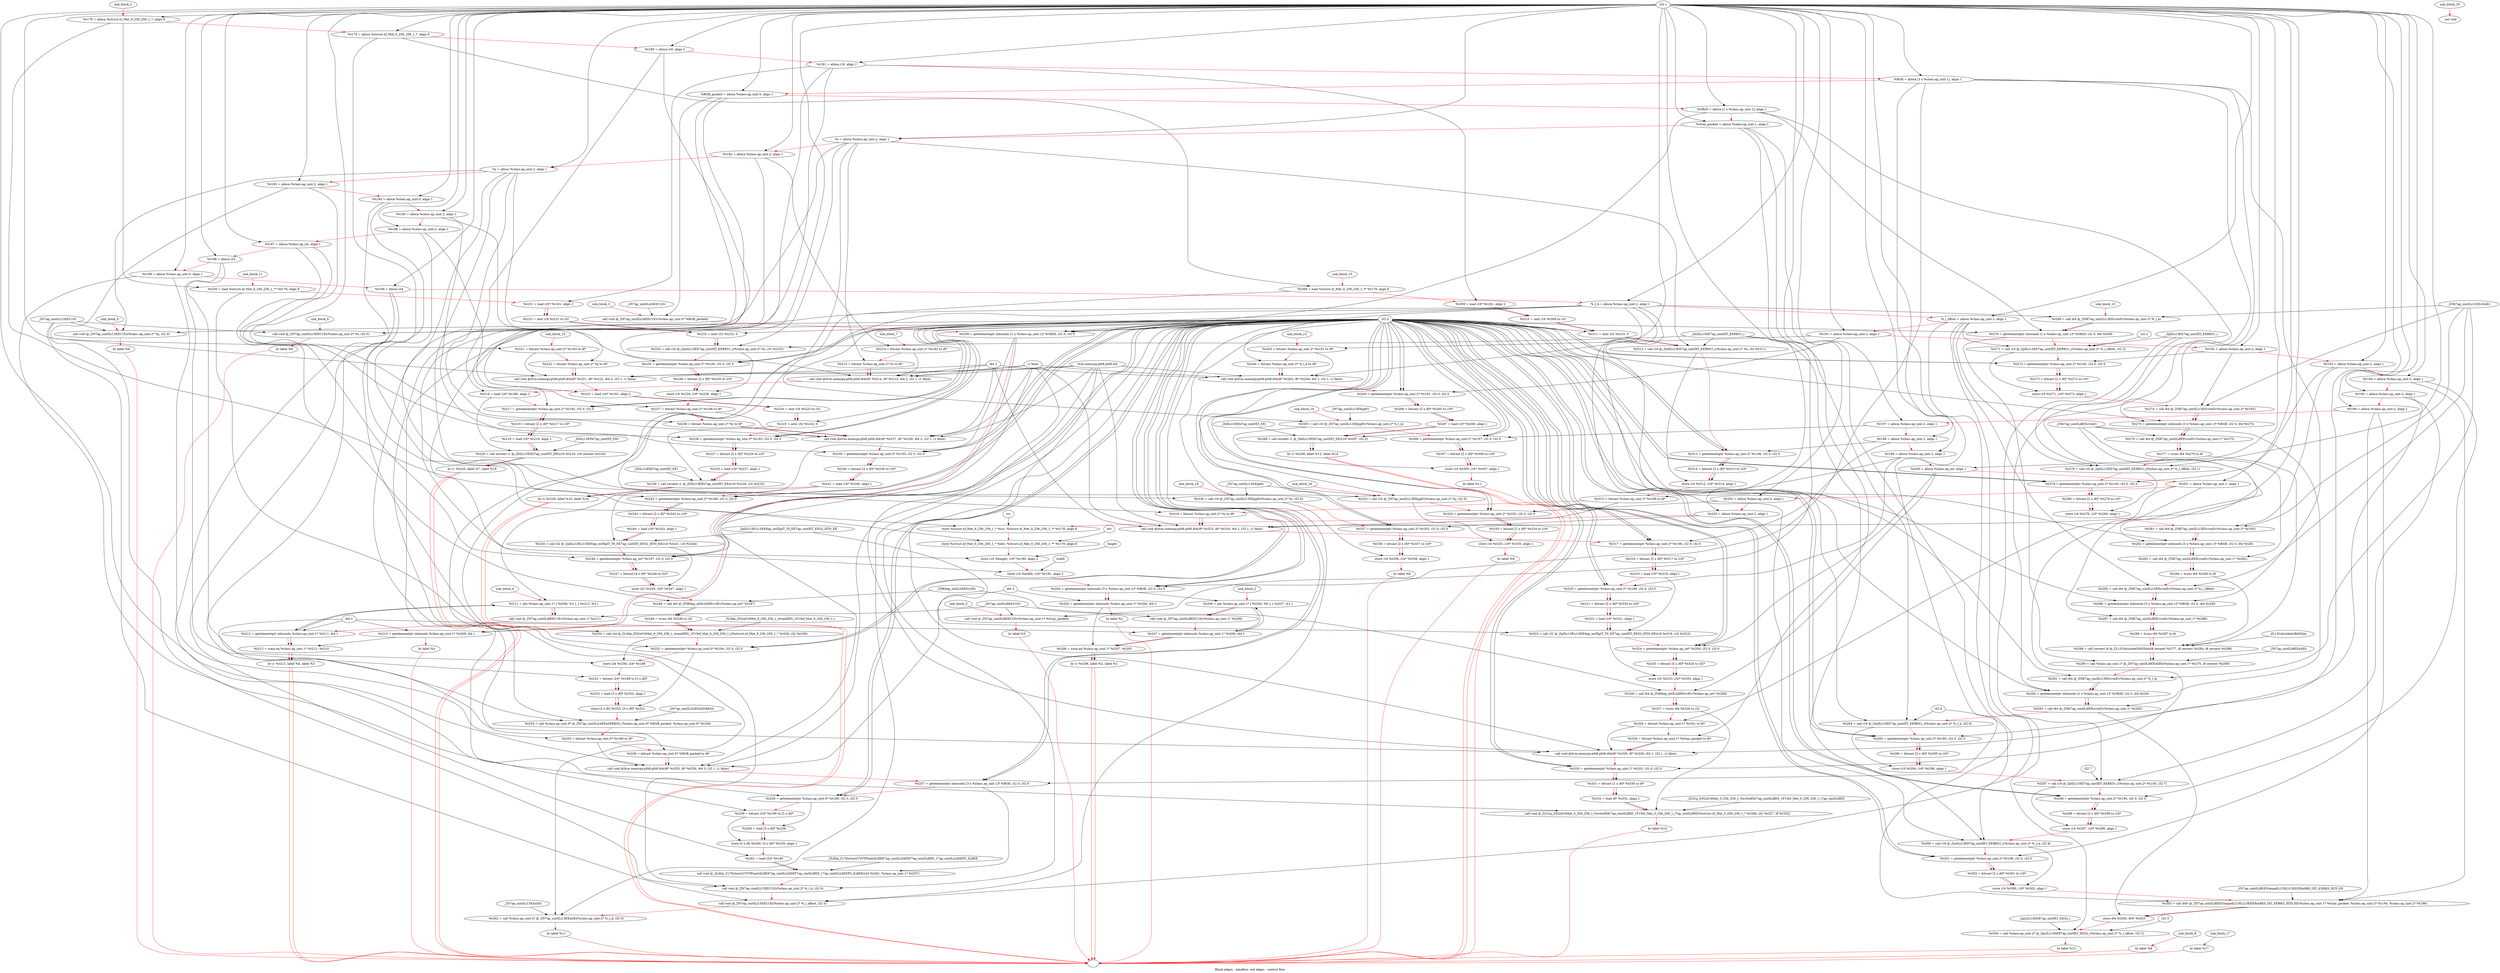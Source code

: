 digraph G {
compound=true
label="Black edges - dataflow, red edges - control flow"
"t178" [label="  %t178 = alloca %struct.xf_Mat_9_256_256_1_*, align 8"]
"t179" [label="  %t179 = alloca %struct.xf_Mat_0_256_256_1_*, align 8"]
"t180" [label="  %t180 = alloca i16, align 2"]
"t181" [label="  %t181 = alloca i16, align 2"]
"RGB" [label="  %RGB = alloca [3 x %class.ap_uint.1], align 1"]
"RGB_packed" [label="  %RGB_packed = alloca %class.ap_uint.0, align 1"]
"GRAY" [label="  %GRAY = alloca [1 x %class.ap_uint.1], align 1"]
"Gray_packed" [label="  %Gray_packed = alloca %class.ap_uint.1, align 1"]
"i" [label="  %i = alloca %class.ap_uint.2, align 1"]
"t182" [label="  %t182 = alloca %class.ap_uint.2, align 1"]
"j" [label="  %j = alloca %class.ap_uint.2, align 1"]
"t183" [label="  %t183 = alloca %class.ap_uint.2, align 1"]
"t184" [label="  %t184 = alloca %class.ap_uint.0, align 1"]
"t185" [label="  %t185 = alloca %class.ap_uint.2, align 1"]
"t186" [label="  %t186 = alloca %class.ap_uint.2, align 1"]
"t187" [label="  %t187 = alloca %class.ap_int, align 1"]
"t188" [label="  %t188 = alloca i24"]
"t189" [label="  %t189 = alloca %class.ap_uint.0, align 1"]
"t190" [label="  %t190 = alloca i24"]
"_l_k" [label="  %_l_k = alloca %class.ap_uint.2, align 1"]
"_l_offset" [label="  %_l_offset = alloca %class.ap_uint.2, align 1"]
"t191" [label="  %t191 = alloca %class.ap_uint.2, align 1"]
"t192" [label="  %t192 = alloca %class.ap_uint.2, align 1"]
"t193" [label="  %t193 = alloca %class.ap_uint.2, align 1"]
"t194" [label="  %t194 = alloca %class.ap_uint.2, align 1"]
"t195" [label="  %t195 = alloca %class.ap_uint.2, align 1"]
"t196" [label="  %t196 = alloca %class.ap_uint.2, align 1"]
"t197" [label="  %t197 = alloca %class.ap_uint.2, align 1"]
"t198" [label="  %t198 = alloca %class.ap_uint.2, align 1"]
"t199" [label="  %t199 = alloca %class.ap_uint.2, align 1"]
"t200" [label="  %t200 = alloca %class.ap_int, align 1"]
"t201" [label="  %t201 = alloca %class.ap_uint.1, align 1"]
"t202" [label="  %t202 = alloca %class.ap_uint.2, align 1"]
"t203" [label="  %t203 = alloca %class.ap_uint.2, align 1"]
"_1" [label="  store %struct.xf_Mat_9_256_256_1_* %src, %struct.xf_Mat_9_256_256_1_** %t178, align 8"]
"_2" [label="  store %struct.xf_Mat_0_256_256_1_* %dst, %struct.xf_Mat_0_256_256_1_** %t179, align 8"]
"_3" [label="  store i16 %height, i16* %t180, align 2"]
"_4" [label="  store i16 %width, i16* %t181, align 2"]
"t204" [label="  %t204 = getelementptr inbounds [3 x %class.ap_uint.1]* %RGB, i32 0, i32 0"]
"t205" [label="  %t205 = getelementptr inbounds %class.ap_uint.1* %t204, i64 3"]
"_5" [label="  br label %1"]
"unk_block_1" -> "t178"[color=red]
"i32 1" -> "t178"
"t178" -> "t179"[color=red weight=2]
"i32 1" -> "t179"
"t179" -> "t180"[color=red weight=2]
"i32 1" -> "t180"
"t180" -> "t181"[color=red weight=2]
"i32 1" -> "t181"
"t181" -> "RGB"[color=red weight=2]
"i32 1" -> "RGB"
"RGB" -> "RGB_packed"[color=red weight=2]
"i32 1" -> "RGB_packed"
"RGB_packed" -> "GRAY"[color=red weight=2]
"i32 1" -> "GRAY"
"GRAY" -> "Gray_packed"[color=red weight=2]
"i32 1" -> "Gray_packed"
"Gray_packed" -> "i"[color=red weight=2]
"i32 1" -> "i"
"i" -> "t182"[color=red weight=2]
"i32 1" -> "t182"
"t182" -> "j"[color=red weight=2]
"i32 1" -> "j"
"j" -> "t183"[color=red weight=2]
"i32 1" -> "t183"
"t183" -> "t184"[color=red weight=2]
"i32 1" -> "t184"
"t184" -> "t185"[color=red weight=2]
"i32 1" -> "t185"
"t185" -> "t186"[color=red weight=2]
"i32 1" -> "t186"
"t186" -> "t187"[color=red weight=2]
"i32 1" -> "t187"
"t187" -> "t188"[color=red weight=2]
"i32 1" -> "t188"
"t188" -> "t189"[color=red weight=2]
"i32 1" -> "t189"
"t189" -> "t190"[color=red weight=2]
"i32 1" -> "t190"
"t190" -> "_l_k"[color=red weight=2]
"i32 1" -> "_l_k"
"_l_k" -> "_l_offset"[color=red weight=2]
"i32 1" -> "_l_offset"
"_l_offset" -> "t191"[color=red weight=2]
"i32 1" -> "t191"
"t191" -> "t192"[color=red weight=2]
"i32 1" -> "t192"
"t192" -> "t193"[color=red weight=2]
"i32 1" -> "t193"
"t193" -> "t194"[color=red weight=2]
"i32 1" -> "t194"
"t194" -> "t195"[color=red weight=2]
"i32 1" -> "t195"
"t195" -> "t196"[color=red weight=2]
"i32 1" -> "t196"
"t196" -> "t197"[color=red weight=2]
"i32 1" -> "t197"
"t197" -> "t198"[color=red weight=2]
"i32 1" -> "t198"
"t198" -> "t199"[color=red weight=2]
"i32 1" -> "t199"
"t199" -> "t200"[color=red weight=2]
"i32 1" -> "t200"
"t200" -> "t201"[color=red weight=2]
"i32 1" -> "t201"
"t201" -> "t202"[color=red weight=2]
"i32 1" -> "t202"
"t202" -> "t203"[color=red weight=2]
"i32 1" -> "t203"
"t203" -> "_1"[color=red weight=2]
"src" -> "_1"
"t178" -> "_1"
"_1" -> "_2"[color=red weight=2]
"dst" -> "_2"
"t179" -> "_2"
"_2" -> "_3"[color=red weight=2]
"height" -> "_3"
"t180" -> "_3"
"_3" -> "_4"[color=red weight=2]
"width" -> "_4"
"t181" -> "_4"
"_4" -> "t204"[color=red weight=2]
"RGB" -> "t204"
"i32 0" -> "t204"
"i32 0" -> "t204"
"t204" -> "t205"[color=red weight=2]
"t204" -> "t205"
"i64 3" -> "t205"
"t205" -> "_5"[color=red weight=2]
"_5" -> ""[color=red]

"t206" [label="  %t206 = phi %class.ap_uint.1* [ %t204, %0 ], [ %t207, %1 ]"]
"_6" [label="  call void @_ZN7ap_uintILi8EEC1Ev(%class.ap_uint.1* %t206)"]
"t207" [label="  %t207 = getelementptr inbounds %class.ap_uint.1* %t206, i64 1"]
"t208" [label="  %t208 = icmp eq %class.ap_uint.1* %t207, %t205"]
"_7" [label="  br i1 %t208, label %2, label %1"]
"unk_block_2" -> "t206"[color=red]
"t204" -> "t206"
"t207" -> "t206"
"t206" -> "_6"[color=red weight=2]
"t206" -> "_6"
"_ZN7ap_uintILi8EEC1Ev" -> "_6"
"_6" -> "t207"[color=red weight=2]
"t206" -> "t207"
"i64 1" -> "t207"
"t207" -> "t208"[color=red weight=2]
"t207" -> "t208"
"t205" -> "t208"
"t208" -> "_7"[color=red weight=2]
"t208" -> "_7"
"_7" -> ""[color=red]
"_7" -> ""[color=red]

"_8" [label="  call void @_ZN7ap_uintILi24EEC1Ev(%class.ap_uint.0* %RGB_packed)"]
"t209" [label="  %t209 = getelementptr inbounds [1 x %class.ap_uint.1]* %GRAY, i32 0, i32 0"]
"t210" [label="  %t210 = getelementptr inbounds %class.ap_uint.1* %t209, i64 1"]
"_9" [label="  br label %3"]
"unk_block_3" -> "_8"[color=red]
"RGB_packed" -> "_8"
"_ZN7ap_uintILi24EEC1Ev" -> "_8"
"_8" -> "t209"[color=red weight=2]
"GRAY" -> "t209"
"i32 0" -> "t209"
"i32 0" -> "t209"
"t209" -> "t210"[color=red weight=2]
"t209" -> "t210"
"i64 1" -> "t210"
"t210" -> "_9"[color=red weight=2]
"_9" -> ""[color=red]

"t211" [label="  %t211 = phi %class.ap_uint.1* [ %t209, %2 ], [ %t212, %3 ]"]
"_10" [label="  call void @_ZN7ap_uintILi8EEC1Ev(%class.ap_uint.1* %t211)"]
"t212" [label="  %t212 = getelementptr inbounds %class.ap_uint.1* %t211, i64 1"]
"t213" [label="  %t213 = icmp eq %class.ap_uint.1* %t212, %t210"]
"_11" [label="  br i1 %t213, label %4, label %3"]
"unk_block_4" -> "t211"[color=red]
"t209" -> "t211"
"t212" -> "t211"
"t211" -> "_10"[color=red weight=2]
"t211" -> "_10"
"_ZN7ap_uintILi8EEC1Ev" -> "_10"
"_10" -> "t212"[color=red weight=2]
"t211" -> "t212"
"i64 1" -> "t212"
"t212" -> "t213"[color=red weight=2]
"t212" -> "t213"
"t210" -> "t213"
"t213" -> "_11"[color=red weight=2]
"t213" -> "_11"
"_11" -> ""[color=red]
"_11" -> ""[color=red]

"_12" [label="  call void @_ZN7ap_uintILi8EEC1Ev(%class.ap_uint.1* %Gray_packed)"]
"_13" [label="  br label %5"]
"unk_block_5" -> "_12"[color=red]
"Gray_packed" -> "_12"
"_ZN7ap_uintILi8EEC1Ev" -> "_12"
"_12" -> "_13"[color=red weight=2]
"_13" -> ""[color=red]

"_14" [label="  call void @_ZN7ap_uintILi13EEC1Ei(%class.ap_uint.2* %i, i32 0)"]
"_15" [label="  br label %6"]
"unk_block_6" -> "_14"[color=red]
"i" -> "_14"
"i32 0" -> "_14"
"_ZN7ap_uintILi13EEC1Ei" -> "_14"
"_14" -> "_15"[color=red weight=2]
"_15" -> ""[color=red]

"t214" [label="  %t214 = bitcast %class.ap_uint.2* %t182 to i8*"]
"t215" [label="  %t215 = bitcast %class.ap_uint.2* %i to i8*"]
"_16" [label="  call void @llvm.memcpy.p0i8.p0i8.i64(i8* %t214, i8* %t215, i64 2, i32 1, i1 false)"]
"t216" [label="  %t216 = load i16* %t180, align 2"]
"t217" [label="  %t217 = getelementptr %class.ap_uint.2* %t182, i32 0, i32 0"]
"t218" [label="  %t218 = bitcast [2 x i8]* %t217 to i16*"]
"t219" [label="  %t219 = load i16* %t218, align 1"]
"t220" [label="  %t220 = call zeroext i1 @_ZltILi13EEb7ap_uintIXT_EEt(i16 %t219, i16 zeroext %t216)"]
"_17" [label="  br i1 %t220, label %7, label %18"]
"unk_block_7" -> "t214"[color=red]
"t182" -> "t214"
"t214" -> "t215"[color=red weight=2]
"i" -> "t215"
"t215" -> "_16"[color=red weight=2]
"t214" -> "_16"
"t215" -> "_16"
"i64 2" -> "_16"
"i32 1" -> "_16"
"i1 false" -> "_16"
"llvm.memcpy.p0i8.p0i8.i64" -> "_16"
"_16" -> "t216"[color=red weight=2]
"t180" -> "t216"
"t216" -> "t217"[color=red weight=2]
"t182" -> "t217"
"i32 0" -> "t217"
"i32 0" -> "t217"
"t217" -> "t218"[color=red weight=2]
"t217" -> "t218"
"t218" -> "t219"[color=red weight=2]
"t218" -> "t219"
"t219" -> "t220"[color=red weight=2]
"t219" -> "t220"
"t216" -> "t220"
"_ZltILi13EEb7ap_uintIXT_EEt" -> "t220"
"t220" -> "_17"[color=red weight=2]
"t220" -> "_17"
"_17" -> ""[color=red]
"_17" -> ""[color=red]

"_18" [label="  br label %8"]
"unk_block_8" -> "_18"[color=red]
"_18" -> ""[color=red]

"_19" [label="  call void @_ZN7ap_uintILi13EEC1Ei(%class.ap_uint.2* %j, i32 0)"]
"_20" [label="  br label %9"]
"unk_block_9" -> "_19"[color=red]
"j" -> "_19"
"i32 0" -> "_19"
"_ZN7ap_uintILi13EEC1Ei" -> "_19"
"_19" -> "_20"[color=red weight=2]
"_20" -> ""[color=red]

"t221" [label="  %t221 = bitcast %class.ap_uint.2* %t183 to i8*"]
"t222" [label="  %t222 = bitcast %class.ap_uint.2* %j to i8*"]
"_21" [label="  call void @llvm.memcpy.p0i8.p0i8.i64(i8* %t221, i8* %t222, i64 2, i32 1, i1 false)"]
"t223" [label="  %t223 = load i16* %t181, align 2"]
"t224" [label="  %t224 = zext i16 %t223 to i32"]
"t225" [label="  %t225 = ashr i32 %t224, 0"]
"t226" [label="  %t226 = getelementptr %class.ap_uint.2* %t183, i32 0, i32 0"]
"t227" [label="  %t227 = bitcast [2 x i8]* %t226 to i16*"]
"t228" [label="  %t228 = load i16* %t227, align 1"]
"t229" [label="  %t229 = call zeroext i1 @_ZltILi13EEb7ap_uintIXT_EEi(i16 %t228, i32 %t225)"]
"_22" [label="  br i1 %t229, label %10, label %16"]
"unk_block_10" -> "t221"[color=red]
"t183" -> "t221"
"t221" -> "t222"[color=red weight=2]
"j" -> "t222"
"t222" -> "_21"[color=red weight=2]
"t221" -> "_21"
"t222" -> "_21"
"i64 2" -> "_21"
"i32 1" -> "_21"
"i1 false" -> "_21"
"llvm.memcpy.p0i8.p0i8.i64" -> "_21"
"_21" -> "t223"[color=red weight=2]
"t181" -> "t223"
"t223" -> "t224"[color=red weight=2]
"t223" -> "t224"
"t224" -> "t225"[color=red weight=2]
"t224" -> "t225"
"i32 0" -> "t225"
"t225" -> "t226"[color=red weight=2]
"t183" -> "t226"
"i32 0" -> "t226"
"i32 0" -> "t226"
"t226" -> "t227"[color=red weight=2]
"t226" -> "t227"
"t227" -> "t228"[color=red weight=2]
"t227" -> "t228"
"t228" -> "t229"[color=red weight=2]
"t228" -> "t229"
"t225" -> "t229"
"_ZltILi13EEb7ap_uintIXT_EEi" -> "t229"
"t229" -> "_22"[color=red weight=2]
"t229" -> "_22"
"_22" -> ""[color=red]
"_22" -> ""[color=red]

"t230" [label="  %t230 = load %struct.xf_Mat_9_256_256_1_** %t178, align 8"]
"t231" [label="  %t231 = load i16* %t181, align 2"]
"t232" [label="  %t232 = zext i16 %t231 to i32"]
"t233" [label="  %t233 = ashr i32 %t232, 0"]
"t234" [label="  %t234 = call i16 @_ZmlILi13EE7ap_uintIXT_EERKS1_i(%class.ap_uint.2* %i, i32 %t233)"]
"t235" [label="  %t235 = getelementptr %class.ap_uint.2* %t185, i32 0, i32 0"]
"t236" [label="  %t236 = bitcast [2 x i8]* %t235 to i16*"]
"_23" [label="  store i16 %t234, i16* %t236, align 1"]
"t237" [label="  %t237 = bitcast %class.ap_uint.2* %t186 to i8*"]
"t238" [label="  %t238 = bitcast %class.ap_uint.2* %j to i8*"]
"_24" [label="  call void @llvm.memcpy.p0i8.p0i8.i64(i8* %t237, i8* %t238, i64 2, i32 1, i1 false)"]
"t239" [label="  %t239 = getelementptr %class.ap_uint.2* %t185, i32 0, i32 0"]
"t240" [label="  %t240 = bitcast [2 x i8]* %t239 to i16*"]
"t241" [label="  %t241 = load i16* %t240, align 1"]
"t242" [label="  %t242 = getelementptr %class.ap_uint.2* %t186, i32 0, i32 0"]
"t243" [label="  %t243 = bitcast [2 x i8]* %t242 to i16*"]
"t244" [label="  %t244 = load i16* %t243, align 1"]
"t245" [label="  %t245 = call i32 @_ZplILi13ELi13EE6ap_intIXplT_T0_EE7ap_uintIXT_EES2_IXT0_EE(i16 %t241, i16 %t244)"]
"t246" [label="  %t246 = getelementptr %class.ap_int* %t187, i32 0, i32 0"]
"t247" [label="  %t247 = bitcast [4 x i8]* %t246 to i32*"]
"_25" [label="  store i32 %t245, i32* %t247, align 1"]
"t248" [label="  %t248 = call i64 @_ZNK6ap_intILi26EEcvlEv(%class.ap_int* %t187)"]
"t249" [label="  %t249 = trunc i64 %t248 to i32"]
"t250" [label="  %t250 = call i24 @_ZL36p_ZN2xf16Mat_9_256_256_1_4readIEEi_1P19xf_Mat_9_256_256_1_i(%struct.xf_Mat_9_256_256_1_* %t230, i32 %t249)"]
"t251" [label="  %t251 = getelementptr %class.ap_uint.0* %t184, i32 0, i32 0"]
"_26" [label="  store i24 %t250, i24* %t188"]
"t252" [label="  %t252 = bitcast i24* %t188 to [3 x i8]*"]
"t253" [label="  %t253 = load [3 x i8]* %t252, align 1"]
"_27" [label="  store [3 x i8] %t253, [3 x i8]* %t251"]
"t254" [label="  %t254 = call %class.ap_uint.0* @_ZN7ap_uintILi24EEaSERKS0_(%class.ap_uint.0* %RGB_packed, %class.ap_uint.0* %t184)"]
"t255" [label="  %t255 = bitcast %class.ap_uint.0* %t189 to i8*"]
"t256" [label="  %t256 = bitcast %class.ap_uint.0* %RGB_packed to i8*"]
"_28" [label="  call void @llvm.memcpy.p0i8.p0i8.i64(i8* %t255, i8* %t256, i64 3, i32 1, i1 false)"]
"t257" [label="  %t257 = getelementptr inbounds [3 x %class.ap_uint.1]* %RGB, i32 0, i32 0"]
"t258" [label="  %t258 = getelementptr %class.ap_uint.0* %t189, i32 0, i32 0"]
"t259" [label="  %t259 = bitcast i24* %t190 to [3 x i8]*"]
"t260" [label="  %t260 = load [3 x i8]* %t258"]
"_29" [label="  store [3 x i8] %t260, [3 x i8]* %t259, align 1"]
"t261" [label="  %t261 = load i24* %t190"]
"_30" [label="  call void @_ZL60p_Z17ExtractUYVYPixelsILi9EE7ap_uintILi24EEP7ap_uintILi8EE_17ap_uintILi24EEPS_ILi8EE(i24 %t261, %class.ap_uint.1* %t257)"]
"_31" [label="  call void @_ZN7ap_uintILi13EEC1Ei(%class.ap_uint.2* %_l_k, i32 0)"]
"_32" [label="  call void @_ZN7ap_uintILi13EEC1Ei(%class.ap_uint.2* %_l_offset, i32 0)"]
"t262" [label="  %t262 = call %class.ap_uint.2* @_ZN7ap_uintILi13EEaSEi(%class.ap_uint.2* %_l_k, i32 0)"]
"_33" [label="  br label %11"]
"unk_block_11" -> "t230"[color=red]
"t178" -> "t230"
"t230" -> "t231"[color=red weight=2]
"t181" -> "t231"
"t231" -> "t232"[color=red weight=2]
"t231" -> "t232"
"t232" -> "t233"[color=red weight=2]
"t232" -> "t233"
"i32 0" -> "t233"
"t233" -> "t234"[color=red weight=2]
"i" -> "t234"
"t233" -> "t234"
"_ZmlILi13EE7ap_uintIXT_EERKS1_i" -> "t234"
"t234" -> "t235"[color=red weight=2]
"t185" -> "t235"
"i32 0" -> "t235"
"i32 0" -> "t235"
"t235" -> "t236"[color=red weight=2]
"t235" -> "t236"
"t236" -> "_23"[color=red weight=2]
"t234" -> "_23"
"t236" -> "_23"
"_23" -> "t237"[color=red weight=2]
"t186" -> "t237"
"t237" -> "t238"[color=red weight=2]
"j" -> "t238"
"t238" -> "_24"[color=red weight=2]
"t237" -> "_24"
"t238" -> "_24"
"i64 2" -> "_24"
"i32 1" -> "_24"
"i1 false" -> "_24"
"llvm.memcpy.p0i8.p0i8.i64" -> "_24"
"_24" -> "t239"[color=red weight=2]
"t185" -> "t239"
"i32 0" -> "t239"
"i32 0" -> "t239"
"t239" -> "t240"[color=red weight=2]
"t239" -> "t240"
"t240" -> "t241"[color=red weight=2]
"t240" -> "t241"
"t241" -> "t242"[color=red weight=2]
"t186" -> "t242"
"i32 0" -> "t242"
"i32 0" -> "t242"
"t242" -> "t243"[color=red weight=2]
"t242" -> "t243"
"t243" -> "t244"[color=red weight=2]
"t243" -> "t244"
"t244" -> "t245"[color=red weight=2]
"t241" -> "t245"
"t244" -> "t245"
"_ZplILi13ELi13EE6ap_intIXplT_T0_EE7ap_uintIXT_EES2_IXT0_EE" -> "t245"
"t245" -> "t246"[color=red weight=2]
"t187" -> "t246"
"i32 0" -> "t246"
"i32 0" -> "t246"
"t246" -> "t247"[color=red weight=2]
"t246" -> "t247"
"t247" -> "_25"[color=red weight=2]
"t245" -> "_25"
"t247" -> "_25"
"_25" -> "t248"[color=red weight=2]
"t187" -> "t248"
"_ZNK6ap_intILi26EEcvlEv" -> "t248"
"t248" -> "t249"[color=red weight=2]
"t248" -> "t249"
"t249" -> "t250"[color=red weight=2]
"t230" -> "t250"
"t249" -> "t250"
"_ZL36p_ZN2xf16Mat_9_256_256_1_4readIEEi_1P19xf_Mat_9_256_256_1_i" -> "t250"
"t250" -> "t251"[color=red weight=2]
"t184" -> "t251"
"i32 0" -> "t251"
"i32 0" -> "t251"
"t251" -> "_26"[color=red weight=2]
"t250" -> "_26"
"t188" -> "_26"
"_26" -> "t252"[color=red weight=2]
"t188" -> "t252"
"t252" -> "t253"[color=red weight=2]
"t252" -> "t253"
"t253" -> "_27"[color=red weight=2]
"t253" -> "_27"
"t251" -> "_27"
"_27" -> "t254"[color=red weight=2]
"RGB_packed" -> "t254"
"t184" -> "t254"
"_ZN7ap_uintILi24EEaSERKS0_" -> "t254"
"t254" -> "t255"[color=red weight=2]
"t189" -> "t255"
"t255" -> "t256"[color=red weight=2]
"RGB_packed" -> "t256"
"t256" -> "_28"[color=red weight=2]
"t255" -> "_28"
"t256" -> "_28"
"i64 3" -> "_28"
"i32 1" -> "_28"
"i1 false" -> "_28"
"llvm.memcpy.p0i8.p0i8.i64" -> "_28"
"_28" -> "t257"[color=red weight=2]
"RGB" -> "t257"
"i32 0" -> "t257"
"i32 0" -> "t257"
"t257" -> "t258"[color=red weight=2]
"t189" -> "t258"
"i32 0" -> "t258"
"i32 0" -> "t258"
"t258" -> "t259"[color=red weight=2]
"t190" -> "t259"
"t259" -> "t260"[color=red weight=2]
"t258" -> "t260"
"t260" -> "_29"[color=red weight=2]
"t260" -> "_29"
"t259" -> "_29"
"_29" -> "t261"[color=red weight=2]
"t190" -> "t261"
"t261" -> "_30"[color=red weight=2]
"t261" -> "_30"
"t257" -> "_30"
"_ZL60p_Z17ExtractUYVYPixelsILi9EE7ap_uintILi24EEP7ap_uintILi8EE_17ap_uintILi24EEPS_ILi8EE" -> "_30"
"_30" -> "_31"[color=red weight=2]
"_l_k" -> "_31"
"i32 0" -> "_31"
"_ZN7ap_uintILi13EEC1Ei" -> "_31"
"_31" -> "_32"[color=red weight=2]
"_l_offset" -> "_32"
"i32 0" -> "_32"
"_ZN7ap_uintILi13EEC1Ei" -> "_32"
"_32" -> "t262"[color=red weight=2]
"_l_k" -> "t262"
"i32 0" -> "t262"
"_ZN7ap_uintILi13EEaSEi" -> "t262"
"t262" -> "_33"[color=red weight=2]
"_33" -> ""[color=red]

"t263" [label="  %t263 = bitcast %class.ap_uint.2* %t191 to i8*"]
"t264" [label="  %t264 = bitcast %class.ap_uint.2* %_l_k to i8*"]
"_34" [label="  call void @llvm.memcpy.p0i8.p0i8.i64(i8* %t263, i8* %t264, i64 2, i32 1, i1 false)"]
"t265" [label="  %t265 = getelementptr %class.ap_uint.2* %t191, i32 0, i32 0"]
"t266" [label="  %t266 = bitcast [2 x i8]* %t265 to i16*"]
"t267" [label="  %t267 = load i16* %t266, align 1"]
"t268" [label="  %t268 = call zeroext i1 @_ZleILi13EEb7ap_uintIXT_EEi(i16 %t267, i32 0)"]
"_35" [label="  br i1 %t268, label %12, label %14"]
"unk_block_12" -> "t263"[color=red]
"t191" -> "t263"
"t263" -> "t264"[color=red weight=2]
"_l_k" -> "t264"
"t264" -> "_34"[color=red weight=2]
"t263" -> "_34"
"t264" -> "_34"
"i64 2" -> "_34"
"i32 1" -> "_34"
"i1 false" -> "_34"
"llvm.memcpy.p0i8.p0i8.i64" -> "_34"
"_34" -> "t265"[color=red weight=2]
"t191" -> "t265"
"i32 0" -> "t265"
"i32 0" -> "t265"
"t265" -> "t266"[color=red weight=2]
"t265" -> "t266"
"t266" -> "t267"[color=red weight=2]
"t266" -> "t267"
"t267" -> "t268"[color=red weight=2]
"t267" -> "t268"
"i32 0" -> "t268"
"_ZleILi13EEb7ap_uintIXT_EEi" -> "t268"
"t268" -> "_35"[color=red weight=2]
"t268" -> "_35"
"_35" -> ""[color=red]
"_35" -> ""[color=red]

"t269" [label="  %t269 = call i64 @_ZNK7ap_uintILi13EEcvmEv(%class.ap_uint.2* %_l_k)"]
"t270" [label="  %t270 = getelementptr inbounds [1 x %class.ap_uint.1]* %GRAY, i32 0, i64 %t269"]
"t271" [label="  %t271 = call i16 @_ZplILi13EE7ap_uintIXT_EERKS1_i(%class.ap_uint.2* %_l_offset, i32 2)"]
"t272" [label="  %t272 = getelementptr %class.ap_uint.2* %t192, i32 0, i32 0"]
"t273" [label="  %t273 = bitcast [2 x i8]* %t272 to i16*"]
"_36" [label="  store i16 %t271, i16* %t273, align 1"]
"t274" [label="  %t274 = call i64 @_ZNK7ap_uintILi13EEcvmEv(%class.ap_uint.2* %t192)"]
"t275" [label="  %t275 = getelementptr inbounds [3 x %class.ap_uint.1]* %RGB, i32 0, i64 %t274"]
"t276" [label="  %t276 = call i64 @_ZNK7ap_uintILi8EEcvmEv(%class.ap_uint.1* %t275)"]
"t277" [label="  %t277 = trunc i64 %t276 to i8"]
"t278" [label="  %t278 = call i16 @_ZplILi13EE7ap_uintIXT_EERKS1_i(%class.ap_uint.2* %_l_offset, i32 1)"]
"t279" [label="  %t279 = getelementptr %class.ap_uint.2* %t193, i32 0, i32 0"]
"t280" [label="  %t280 = bitcast [2 x i8]* %t279 to i16*"]
"_37" [label="  store i16 %t278, i16* %t280, align 1"]
"t281" [label="  %t281 = call i64 @_ZNK7ap_uintILi13EEcvmEv(%class.ap_uint.2* %t193)"]
"t282" [label="  %t282 = getelementptr inbounds [3 x %class.ap_uint.1]* %RGB, i32 0, i64 %t281"]
"t283" [label="  %t283 = call i64 @_ZNK7ap_uintILi8EEcvmEv(%class.ap_uint.1* %t282)"]
"t284" [label="  %t284 = trunc i64 %t283 to i8"]
"t285" [label="  %t285 = call i64 @_ZNK7ap_uintILi13EEcvmEv(%class.ap_uint.2* %_l_offset)"]
"t286" [label="  %t286 = getelementptr inbounds [3 x %class.ap_uint.1]* %RGB, i32 0, i64 %t285"]
"t287" [label="  %t287 = call i64 @_ZNK7ap_uintILi8EEcvmEv(%class.ap_uint.1* %t286)"]
"t288" [label="  %t288 = trunc i64 %t287 to i8"]
"t289" [label="  %t289 = call zeroext i8 @_ZL13CalculateGRAYhhh(i8 zeroext %t277, i8 zeroext %t284, i8 zeroext %t288)"]
"t290" [label="  %t290 = call %class.ap_uint.1* @_ZN7ap_uintILi8EEaSEh(%class.ap_uint.1* %t270, i8 zeroext %t289)"]
"t291" [label="  %t291 = call i64 @_ZNK7ap_uintILi13EEcvmEv(%class.ap_uint.2* %_l_k)"]
"t292" [label="  %t292 = getelementptr inbounds [1 x %class.ap_uint.1]* %GRAY, i32 0, i64 %t291"]
"t293" [label="  %t293 = call i64 @_ZNK7ap_uintILi8EEcvmEv(%class.ap_uint.1* %t292)"]
"t294" [label="  %t294 = call i16 @_ZmlILi13EE7ap_uintIXT_EERKS1_i(%class.ap_uint.2* %_l_k, i32 8)"]
"t295" [label="  %t295 = getelementptr %class.ap_uint.2* %t195, i32 0, i32 0"]
"t296" [label="  %t296 = bitcast [2 x i8]* %t295 to i16*"]
"_38" [label="  store i16 %t294, i16* %t296, align 1"]
"t297" [label="  %t297 = call i16 @_ZplILi13EE7ap_uintIXT_EERKS1_i(%class.ap_uint.2* %t195, i32 7)"]
"t298" [label="  %t298 = getelementptr %class.ap_uint.2* %t194, i32 0, i32 0"]
"t299" [label="  %t299 = bitcast [2 x i8]* %t298 to i16*"]
"_39" [label="  store i16 %t297, i16* %t299, align 1"]
"t300" [label="  %t300 = call i16 @_ZmlILi13EE7ap_uintIXT_EERKS1_i(%class.ap_uint.2* %_l_k, i32 8)"]
"t301" [label="  %t301 = getelementptr %class.ap_uint.2* %t196, i32 0, i32 0"]
"t302" [label="  %t302 = bitcast [2 x i8]* %t301 to i16*"]
"_40" [label="  store i16 %t300, i16* %t302, align 1"]
"t303" [label="  %t303 = call i64* @_ZN7ap_uintILi8EE5rangeILi13ELi13EEERmRKS_IXT_EERKS_IXT0_EE(%class.ap_uint.1* %Gray_packed, %class.ap_uint.2* %t194, %class.ap_uint.2* %t196)"]
"_41" [label="  store i64 %t293, i64* %t303"]
"t304" [label="  %t304 = call %class.ap_uint.2* @_ZpLILi13EER7ap_uintIXT_EES2_i(%class.ap_uint.2* %_l_offset, i32 3)"]
"_42" [label="  br label %13"]
"unk_block_13" -> "t269"[color=red]
"_l_k" -> "t269"
"_ZNK7ap_uintILi13EEcvmEv" -> "t269"
"t269" -> "t270"[color=red weight=2]
"GRAY" -> "t270"
"i32 0" -> "t270"
"t269" -> "t270"
"t270" -> "t271"[color=red weight=2]
"_l_offset" -> "t271"
"i32 2" -> "t271"
"_ZplILi13EE7ap_uintIXT_EERKS1_i" -> "t271"
"t271" -> "t272"[color=red weight=2]
"t192" -> "t272"
"i32 0" -> "t272"
"i32 0" -> "t272"
"t272" -> "t273"[color=red weight=2]
"t272" -> "t273"
"t273" -> "_36"[color=red weight=2]
"t271" -> "_36"
"t273" -> "_36"
"_36" -> "t274"[color=red weight=2]
"t192" -> "t274"
"_ZNK7ap_uintILi13EEcvmEv" -> "t274"
"t274" -> "t275"[color=red weight=2]
"RGB" -> "t275"
"i32 0" -> "t275"
"t274" -> "t275"
"t275" -> "t276"[color=red weight=2]
"t275" -> "t276"
"_ZNK7ap_uintILi8EEcvmEv" -> "t276"
"t276" -> "t277"[color=red weight=2]
"t276" -> "t277"
"t277" -> "t278"[color=red weight=2]
"_l_offset" -> "t278"
"i32 1" -> "t278"
"_ZplILi13EE7ap_uintIXT_EERKS1_i" -> "t278"
"t278" -> "t279"[color=red weight=2]
"t193" -> "t279"
"i32 0" -> "t279"
"i32 0" -> "t279"
"t279" -> "t280"[color=red weight=2]
"t279" -> "t280"
"t280" -> "_37"[color=red weight=2]
"t278" -> "_37"
"t280" -> "_37"
"_37" -> "t281"[color=red weight=2]
"t193" -> "t281"
"_ZNK7ap_uintILi13EEcvmEv" -> "t281"
"t281" -> "t282"[color=red weight=2]
"RGB" -> "t282"
"i32 0" -> "t282"
"t281" -> "t282"
"t282" -> "t283"[color=red weight=2]
"t282" -> "t283"
"_ZNK7ap_uintILi8EEcvmEv" -> "t283"
"t283" -> "t284"[color=red weight=2]
"t283" -> "t284"
"t284" -> "t285"[color=red weight=2]
"_l_offset" -> "t285"
"_ZNK7ap_uintILi13EEcvmEv" -> "t285"
"t285" -> "t286"[color=red weight=2]
"RGB" -> "t286"
"i32 0" -> "t286"
"t285" -> "t286"
"t286" -> "t287"[color=red weight=2]
"t286" -> "t287"
"_ZNK7ap_uintILi8EEcvmEv" -> "t287"
"t287" -> "t288"[color=red weight=2]
"t287" -> "t288"
"t288" -> "t289"[color=red weight=2]
"t277" -> "t289"
"t284" -> "t289"
"t288" -> "t289"
"_ZL13CalculateGRAYhhh" -> "t289"
"t289" -> "t290"[color=red weight=2]
"t270" -> "t290"
"t289" -> "t290"
"_ZN7ap_uintILi8EEaSEh" -> "t290"
"t290" -> "t291"[color=red weight=2]
"_l_k" -> "t291"
"_ZNK7ap_uintILi13EEcvmEv" -> "t291"
"t291" -> "t292"[color=red weight=2]
"GRAY" -> "t292"
"i32 0" -> "t292"
"t291" -> "t292"
"t292" -> "t293"[color=red weight=2]
"t292" -> "t293"
"_ZNK7ap_uintILi8EEcvmEv" -> "t293"
"t293" -> "t294"[color=red weight=2]
"_l_k" -> "t294"
"i32 8" -> "t294"
"_ZmlILi13EE7ap_uintIXT_EERKS1_i" -> "t294"
"t294" -> "t295"[color=red weight=2]
"t195" -> "t295"
"i32 0" -> "t295"
"i32 0" -> "t295"
"t295" -> "t296"[color=red weight=2]
"t295" -> "t296"
"t296" -> "_38"[color=red weight=2]
"t294" -> "_38"
"t296" -> "_38"
"_38" -> "t297"[color=red weight=2]
"t195" -> "t297"
"i32 7" -> "t297"
"_ZplILi13EE7ap_uintIXT_EERKS1_i" -> "t297"
"t297" -> "t298"[color=red weight=2]
"t194" -> "t298"
"i32 0" -> "t298"
"i32 0" -> "t298"
"t298" -> "t299"[color=red weight=2]
"t298" -> "t299"
"t299" -> "_39"[color=red weight=2]
"t297" -> "_39"
"t299" -> "_39"
"_39" -> "t300"[color=red weight=2]
"_l_k" -> "t300"
"i32 8" -> "t300"
"_ZmlILi13EE7ap_uintIXT_EERKS1_i" -> "t300"
"t300" -> "t301"[color=red weight=2]
"t196" -> "t301"
"i32 0" -> "t301"
"i32 0" -> "t301"
"t301" -> "t302"[color=red weight=2]
"t301" -> "t302"
"t302" -> "_40"[color=red weight=2]
"t300" -> "_40"
"t302" -> "_40"
"_40" -> "t303"[color=red weight=2]
"Gray_packed" -> "t303"
"t194" -> "t303"
"t196" -> "t303"
"_ZN7ap_uintILi8EE5rangeILi13ELi13EEERmRKS_IXT_EERKS_IXT0_EE" -> "t303"
"t303" -> "_41"[color=red weight=2]
"t293" -> "_41"
"t303" -> "_41"
"_41" -> "t304"[color=red weight=2]
"_l_offset" -> "t304"
"i32 3" -> "t304"
"_ZpLILi13EER7ap_uintIXT_EES2_i" -> "t304"
"t304" -> "_42"[color=red weight=2]
"_42" -> ""[color=red]

"t305" [label="  %t305 = call i16 @_ZN7ap_uintILi13EEppEv(%class.ap_uint.2* %_l_k)"]
"t306" [label="  %t306 = getelementptr %class.ap_uint.2* %t197, i32 0, i32 0"]
"t307" [label="  %t307 = bitcast [2 x i8]* %t306 to i16*"]
"_43" [label="  store i16 %t305, i16* %t307, align 1"]
"_44" [label="  br label %11"]
"unk_block_14" -> "t305"[color=red]
"_l_k" -> "t305"
"_ZN7ap_uintILi13EEppEv" -> "t305"
"t305" -> "t306"[color=red weight=2]
"t197" -> "t306"
"i32 0" -> "t306"
"i32 0" -> "t306"
"t306" -> "t307"[color=red weight=2]
"t306" -> "t307"
"t307" -> "_43"[color=red weight=2]
"t305" -> "_43"
"t307" -> "_43"
"_43" -> "_44"[color=red weight=2]
"_44" -> ""[color=red]

"t308" [label="  %t308 = load %struct.xf_Mat_0_256_256_1_** %t179, align 8"]
"t309" [label="  %t309 = load i16* %t181, align 2"]
"t310" [label="  %t310 = zext i16 %t309 to i32"]
"t311" [label="  %t311 = ashr i32 %t310, 0"]
"t312" [label="  %t312 = call i16 @_ZmlILi13EE7ap_uintIXT_EERKS1_i(%class.ap_uint.2* %i, i32 %t311)"]
"t313" [label="  %t313 = getelementptr %class.ap_uint.2* %t198, i32 0, i32 0"]
"t314" [label="  %t314 = bitcast [2 x i8]* %t313 to i16*"]
"_45" [label="  store i16 %t312, i16* %t314, align 1"]
"t315" [label="  %t315 = bitcast %class.ap_uint.2* %t199 to i8*"]
"t316" [label="  %t316 = bitcast %class.ap_uint.2* %j to i8*"]
"_46" [label="  call void @llvm.memcpy.p0i8.p0i8.i64(i8* %t315, i8* %t316, i64 2, i32 1, i1 false)"]
"t317" [label="  %t317 = getelementptr %class.ap_uint.2* %t198, i32 0, i32 0"]
"t318" [label="  %t318 = bitcast [2 x i8]* %t317 to i16*"]
"t319" [label="  %t319 = load i16* %t318, align 1"]
"t320" [label="  %t320 = getelementptr %class.ap_uint.2* %t199, i32 0, i32 0"]
"t321" [label="  %t321 = bitcast [2 x i8]* %t320 to i16*"]
"t322" [label="  %t322 = load i16* %t321, align 1"]
"t323" [label="  %t323 = call i32 @_ZplILi13ELi13EE6ap_intIXplT_T0_EE7ap_uintIXT_EES2_IXT0_EE(i16 %t319, i16 %t322)"]
"t324" [label="  %t324 = getelementptr %class.ap_int* %t200, i32 0, i32 0"]
"t325" [label="  %t325 = bitcast [4 x i8]* %t324 to i32*"]
"_47" [label="  store i32 %t323, i32* %t325, align 1"]
"t326" [label="  %t326 = call i64 @_ZNK6ap_intILi26EEcvlEv(%class.ap_int* %t200)"]
"t327" [label="  %t327 = trunc i64 %t326 to i32"]
"t328" [label="  %t328 = bitcast %class.ap_uint.1* %t201 to i8*"]
"t329" [label="  %t329 = bitcast %class.ap_uint.1* %Gray_packed to i8*"]
"_48" [label="  call void @llvm.memcpy.p0i8.p0i8.i64(i8* %t328, i8* %t329, i64 1, i32 1, i1 false)"]
"t330" [label="  %t330 = getelementptr %class.ap_uint.1* %t201, i32 0, i32 0"]
"t331" [label="  %t331 = bitcast [1 x i8]* %t330 to i8*"]
"t332" [label="  %t332 = load i8* %t331, align 1"]
"_49" [label="  call void @_ZL51p_ZN2xf16Mat_0_256_256_1_5writeIEEi7ap_uintILi8EE_1P19xf_Mat_0_256_256_1_i7ap_uintILi8EE(%struct.xf_Mat_0_256_256_1_* %t308, i32 %t327, i8 %t332)"]
"_50" [label="  br label %15"]
"unk_block_15" -> "t308"[color=red]
"t179" -> "t308"
"t308" -> "t309"[color=red weight=2]
"t181" -> "t309"
"t309" -> "t310"[color=red weight=2]
"t309" -> "t310"
"t310" -> "t311"[color=red weight=2]
"t310" -> "t311"
"i32 0" -> "t311"
"t311" -> "t312"[color=red weight=2]
"i" -> "t312"
"t311" -> "t312"
"_ZmlILi13EE7ap_uintIXT_EERKS1_i" -> "t312"
"t312" -> "t313"[color=red weight=2]
"t198" -> "t313"
"i32 0" -> "t313"
"i32 0" -> "t313"
"t313" -> "t314"[color=red weight=2]
"t313" -> "t314"
"t314" -> "_45"[color=red weight=2]
"t312" -> "_45"
"t314" -> "_45"
"_45" -> "t315"[color=red weight=2]
"t199" -> "t315"
"t315" -> "t316"[color=red weight=2]
"j" -> "t316"
"t316" -> "_46"[color=red weight=2]
"t315" -> "_46"
"t316" -> "_46"
"i64 2" -> "_46"
"i32 1" -> "_46"
"i1 false" -> "_46"
"llvm.memcpy.p0i8.p0i8.i64" -> "_46"
"_46" -> "t317"[color=red weight=2]
"t198" -> "t317"
"i32 0" -> "t317"
"i32 0" -> "t317"
"t317" -> "t318"[color=red weight=2]
"t317" -> "t318"
"t318" -> "t319"[color=red weight=2]
"t318" -> "t319"
"t319" -> "t320"[color=red weight=2]
"t199" -> "t320"
"i32 0" -> "t320"
"i32 0" -> "t320"
"t320" -> "t321"[color=red weight=2]
"t320" -> "t321"
"t321" -> "t322"[color=red weight=2]
"t321" -> "t322"
"t322" -> "t323"[color=red weight=2]
"t319" -> "t323"
"t322" -> "t323"
"_ZplILi13ELi13EE6ap_intIXplT_T0_EE7ap_uintIXT_EES2_IXT0_EE" -> "t323"
"t323" -> "t324"[color=red weight=2]
"t200" -> "t324"
"i32 0" -> "t324"
"i32 0" -> "t324"
"t324" -> "t325"[color=red weight=2]
"t324" -> "t325"
"t325" -> "_47"[color=red weight=2]
"t323" -> "_47"
"t325" -> "_47"
"_47" -> "t326"[color=red weight=2]
"t200" -> "t326"
"_ZNK6ap_intILi26EEcvlEv" -> "t326"
"t326" -> "t327"[color=red weight=2]
"t326" -> "t327"
"t327" -> "t328"[color=red weight=2]
"t201" -> "t328"
"t328" -> "t329"[color=red weight=2]
"Gray_packed" -> "t329"
"t329" -> "_48"[color=red weight=2]
"t328" -> "_48"
"t329" -> "_48"
"i64 1" -> "_48"
"i32 1" -> "_48"
"i1 false" -> "_48"
"llvm.memcpy.p0i8.p0i8.i64" -> "_48"
"_48" -> "t330"[color=red weight=2]
"t201" -> "t330"
"i32 0" -> "t330"
"i32 0" -> "t330"
"t330" -> "t331"[color=red weight=2]
"t330" -> "t331"
"t331" -> "t332"[color=red weight=2]
"t331" -> "t332"
"t332" -> "_49"[color=red weight=2]
"t308" -> "_49"
"t327" -> "_49"
"t332" -> "_49"
"_ZL51p_ZN2xf16Mat_0_256_256_1_5writeIEEi7ap_uintILi8EE_1P19xf_Mat_0_256_256_1_i7ap_uintILi8EE" -> "_49"
"_49" -> "_50"[color=red weight=2]
"_50" -> ""[color=red]

"t333" [label="  %t333 = call i16 @_ZN7ap_uintILi13EEppEi(%class.ap_uint.2* %j, i32 0)"]
"t334" [label="  %t334 = getelementptr %class.ap_uint.2* %t202, i32 0, i32 0"]
"t335" [label="  %t335 = bitcast [2 x i8]* %t334 to i16*"]
"_51" [label="  store i16 %t333, i16* %t335, align 1"]
"_52" [label="  br label %9"]
"unk_block_16" -> "t333"[color=red]
"j" -> "t333"
"i32 0" -> "t333"
"_ZN7ap_uintILi13EEppEi" -> "t333"
"t333" -> "t334"[color=red weight=2]
"t202" -> "t334"
"i32 0" -> "t334"
"i32 0" -> "t334"
"t334" -> "t335"[color=red weight=2]
"t334" -> "t335"
"t335" -> "_51"[color=red weight=2]
"t333" -> "_51"
"t335" -> "_51"
"_51" -> "_52"[color=red weight=2]
"_52" -> ""[color=red]

"_53" [label="  br label %17"]
"unk_block_17" -> "_53"[color=red]
"_53" -> ""[color=red]

"t336" [label="  %t336 = call i16 @_ZN7ap_uintILi13EEppEi(%class.ap_uint.2* %i, i32 0)"]
"t337" [label="  %t337 = getelementptr %class.ap_uint.2* %t203, i32 0, i32 0"]
"t338" [label="  %t338 = bitcast [2 x i8]* %t337 to i16*"]
"_54" [label="  store i16 %t336, i16* %t338, align 1"]
"_55" [label="  br label %6"]
"unk_block_18" -> "t336"[color=red]
"i" -> "t336"
"i32 0" -> "t336"
"_ZN7ap_uintILi13EEppEi" -> "t336"
"t336" -> "t337"[color=red weight=2]
"t203" -> "t337"
"i32 0" -> "t337"
"i32 0" -> "t337"
"t337" -> "t338"[color=red weight=2]
"t337" -> "t338"
"t338" -> "_54"[color=red weight=2]
"t336" -> "_54"
"t338" -> "_54"
"_54" -> "_55"[color=red weight=2]
"_55" -> ""[color=red]

"_56" [label="  ret void"]
"unk_block_19" -> "_56"[color=red]

}

